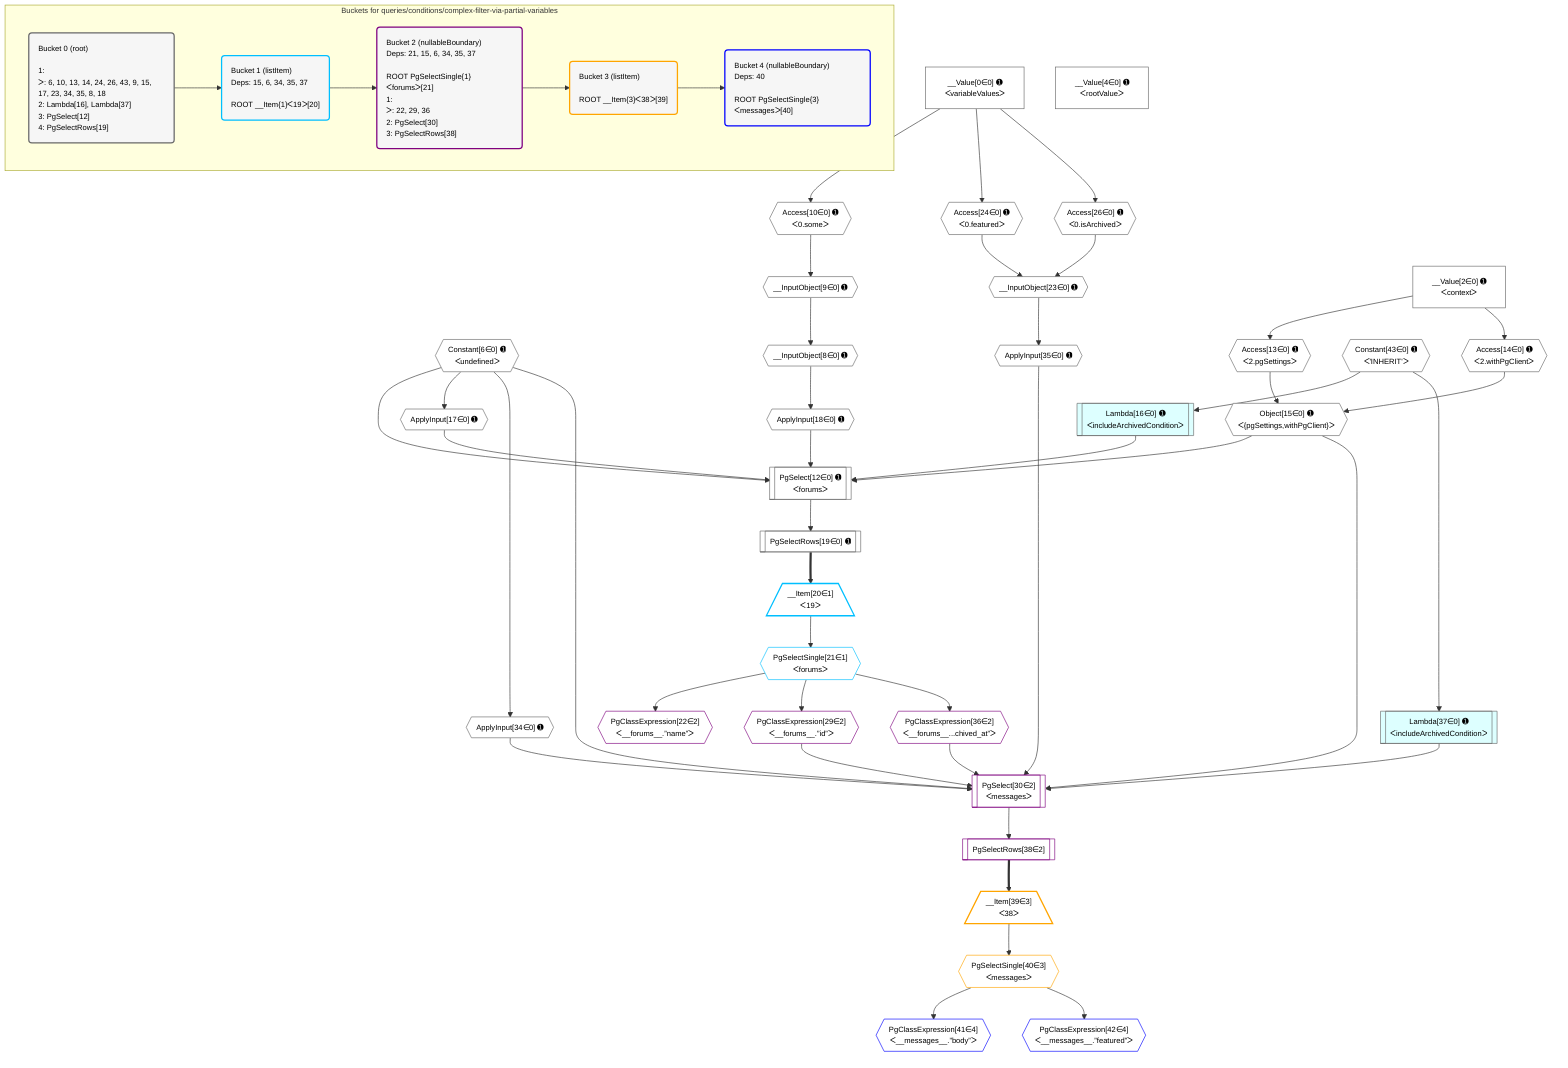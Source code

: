 %%{init: {'themeVariables': { 'fontSize': '12px'}}}%%
graph TD
    classDef path fill:#eee,stroke:#000,color:#000
    classDef plan fill:#fff,stroke-width:1px,color:#000
    classDef itemplan fill:#fff,stroke-width:2px,color:#000
    classDef unbatchedplan fill:#dff,stroke-width:1px,color:#000
    classDef sideeffectplan fill:#fcc,stroke-width:2px,color:#000
    classDef bucket fill:#f6f6f6,color:#000,stroke-width:2px,text-align:left


    %% plan dependencies
    PgSelect12[["PgSelect[12∈0] ➊<br />ᐸforumsᐳ"]]:::plan
    Object15{{"Object[15∈0] ➊<br />ᐸ{pgSettings,withPgClient}ᐳ"}}:::plan
    Constant6{{"Constant[6∈0] ➊<br />ᐸundefinedᐳ"}}:::plan
    Lambda16[["Lambda[16∈0] ➊<br />ᐸincludeArchivedConditionᐳ"]]:::unbatchedplan
    ApplyInput17{{"ApplyInput[17∈0] ➊"}}:::plan
    ApplyInput18{{"ApplyInput[18∈0] ➊"}}:::plan
    Object15 & Constant6 & Lambda16 & ApplyInput17 & ApplyInput18 --> PgSelect12
    Access13{{"Access[13∈0] ➊<br />ᐸ2.pgSettingsᐳ"}}:::plan
    Access14{{"Access[14∈0] ➊<br />ᐸ2.withPgClientᐳ"}}:::plan
    Access13 & Access14 --> Object15
    __InputObject23{{"__InputObject[23∈0] ➊"}}:::plan
    Access24{{"Access[24∈0] ➊<br />ᐸ0.featuredᐳ"}}:::plan
    Access26{{"Access[26∈0] ➊<br />ᐸ0.isArchivedᐳ"}}:::plan
    Access24 & Access26 --> __InputObject23
    __InputObject8{{"__InputObject[8∈0] ➊"}}:::plan
    __InputObject9{{"__InputObject[9∈0] ➊"}}:::plan
    __InputObject9 --> __InputObject8
    Access10{{"Access[10∈0] ➊<br />ᐸ0.someᐳ"}}:::plan
    Access10 --> __InputObject9
    __Value0["__Value[0∈0] ➊<br />ᐸvariableValuesᐳ"]:::plan
    __Value0 --> Access10
    __Value2["__Value[2∈0] ➊<br />ᐸcontextᐳ"]:::plan
    __Value2 --> Access13
    __Value2 --> Access14
    Constant43{{"Constant[43∈0] ➊<br />ᐸ'INHERIT'ᐳ"}}:::plan
    Constant43 --> Lambda16
    Constant6 --> ApplyInput17
    __InputObject8 --> ApplyInput18
    PgSelectRows19[["PgSelectRows[19∈0] ➊"]]:::plan
    PgSelect12 --> PgSelectRows19
    __Value0 --> Access24
    __Value0 --> Access26
    ApplyInput34{{"ApplyInput[34∈0] ➊"}}:::plan
    Constant6 --> ApplyInput34
    ApplyInput35{{"ApplyInput[35∈0] ➊"}}:::plan
    __InputObject23 --> ApplyInput35
    Lambda37[["Lambda[37∈0] ➊<br />ᐸincludeArchivedConditionᐳ"]]:::unbatchedplan
    Constant43 --> Lambda37
    __Value4["__Value[4∈0] ➊<br />ᐸrootValueᐳ"]:::plan
    __Item20[/"__Item[20∈1]<br />ᐸ19ᐳ"\]:::itemplan
    PgSelectRows19 ==> __Item20
    PgSelectSingle21{{"PgSelectSingle[21∈1]<br />ᐸforumsᐳ"}}:::plan
    __Item20 --> PgSelectSingle21
    PgSelect30[["PgSelect[30∈2]<br />ᐸmessagesᐳ"]]:::plan
    PgClassExpression29{{"PgClassExpression[29∈2]<br />ᐸ__forums__.”id”ᐳ"}}:::plan
    PgClassExpression36{{"PgClassExpression[36∈2]<br />ᐸ__forums__...chived_at”ᐳ"}}:::plan
    Object15 & PgClassExpression29 & Constant6 & ApplyInput34 & ApplyInput35 & PgClassExpression36 & Lambda37 --> PgSelect30
    PgClassExpression22{{"PgClassExpression[22∈2]<br />ᐸ__forums__.”name”ᐳ"}}:::plan
    PgSelectSingle21 --> PgClassExpression22
    PgSelectSingle21 --> PgClassExpression29
    PgSelectSingle21 --> PgClassExpression36
    PgSelectRows38[["PgSelectRows[38∈2]"]]:::plan
    PgSelect30 --> PgSelectRows38
    __Item39[/"__Item[39∈3]<br />ᐸ38ᐳ"\]:::itemplan
    PgSelectRows38 ==> __Item39
    PgSelectSingle40{{"PgSelectSingle[40∈3]<br />ᐸmessagesᐳ"}}:::plan
    __Item39 --> PgSelectSingle40
    PgClassExpression41{{"PgClassExpression[41∈4]<br />ᐸ__messages__.”body”ᐳ"}}:::plan
    PgSelectSingle40 --> PgClassExpression41
    PgClassExpression42{{"PgClassExpression[42∈4]<br />ᐸ__messages__.”featured”ᐳ"}}:::plan
    PgSelectSingle40 --> PgClassExpression42

    %% define steps

    subgraph "Buckets for queries/conditions/complex-filter-via-partial-variables"
    Bucket0("Bucket 0 (root)<br /><br />1: <br />ᐳ: 6, 10, 13, 14, 24, 26, 43, 9, 15, 17, 23, 34, 35, 8, 18<br />2: Lambda[16], Lambda[37]<br />3: PgSelect[12]<br />4: PgSelectRows[19]"):::bucket
    classDef bucket0 stroke:#696969
    class Bucket0,__Value0,__Value2,__Value4,Constant6,__InputObject8,__InputObject9,Access10,PgSelect12,Access13,Access14,Object15,Lambda16,ApplyInput17,ApplyInput18,PgSelectRows19,__InputObject23,Access24,Access26,ApplyInput34,ApplyInput35,Lambda37,Constant43 bucket0
    Bucket1("Bucket 1 (listItem)<br />Deps: 15, 6, 34, 35, 37<br /><br />ROOT __Item{1}ᐸ19ᐳ[20]"):::bucket
    classDef bucket1 stroke:#00bfff
    class Bucket1,__Item20,PgSelectSingle21 bucket1
    Bucket2("Bucket 2 (nullableBoundary)<br />Deps: 21, 15, 6, 34, 35, 37<br /><br />ROOT PgSelectSingle{1}ᐸforumsᐳ[21]<br />1: <br />ᐳ: 22, 29, 36<br />2: PgSelect[30]<br />3: PgSelectRows[38]"):::bucket
    classDef bucket2 stroke:#7f007f
    class Bucket2,PgClassExpression22,PgClassExpression29,PgSelect30,PgClassExpression36,PgSelectRows38 bucket2
    Bucket3("Bucket 3 (listItem)<br /><br />ROOT __Item{3}ᐸ38ᐳ[39]"):::bucket
    classDef bucket3 stroke:#ffa500
    class Bucket3,__Item39,PgSelectSingle40 bucket3
    Bucket4("Bucket 4 (nullableBoundary)<br />Deps: 40<br /><br />ROOT PgSelectSingle{3}ᐸmessagesᐳ[40]"):::bucket
    classDef bucket4 stroke:#0000ff
    class Bucket4,PgClassExpression41,PgClassExpression42 bucket4
    Bucket0 --> Bucket1
    Bucket1 --> Bucket2
    Bucket2 --> Bucket3
    Bucket3 --> Bucket4
    end